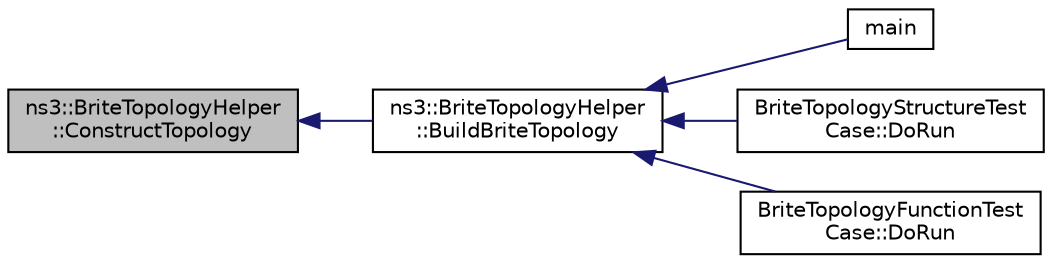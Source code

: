 digraph "ns3::BriteTopologyHelper::ConstructTopology"
{
  edge [fontname="Helvetica",fontsize="10",labelfontname="Helvetica",labelfontsize="10"];
  node [fontname="Helvetica",fontsize="10",shape=record];
  rankdir="LR";
  Node1 [label="ns3::BriteTopologyHelper\l::ConstructTopology",height=0.2,width=0.4,color="black", fillcolor="grey75", style="filled", fontcolor="black"];
  Node1 -> Node2 [dir="back",color="midnightblue",fontsize="10",style="solid"];
  Node2 [label="ns3::BriteTopologyHelper\l::BuildBriteTopology",height=0.2,width=0.4,color="black", fillcolor="white", style="filled",URL="$da/dee/classns3_1_1BriteTopologyHelper.html#a44c7d4b65e9200851ef20283f51f0e84"];
  Node2 -> Node3 [dir="back",color="midnightblue",fontsize="10",style="solid"];
  Node3 [label="main",height=0.2,width=0.4,color="black", fillcolor="white", style="filled",URL="$dd/da4/brite-generic-example_8cc.html#a0ddf1224851353fc92bfbff6f499fa97"];
  Node2 -> Node4 [dir="back",color="midnightblue",fontsize="10",style="solid"];
  Node4 [label="BriteTopologyStructureTest\lCase::DoRun",height=0.2,width=0.4,color="black", fillcolor="white", style="filled",URL="$de/d42/classBriteTopologyStructureTestCase.html#ac13fcdb7f752c3ae580f473a1a245619",tooltip="Implementation to actually run this TestCase. "];
  Node2 -> Node5 [dir="back",color="midnightblue",fontsize="10",style="solid"];
  Node5 [label="BriteTopologyFunctionTest\lCase::DoRun",height=0.2,width=0.4,color="black", fillcolor="white", style="filled",URL="$d6/df2/classBriteTopologyFunctionTestCase.html#a8646dcfe4cd680f0fb25c5f70b2b46d6",tooltip="Implementation to actually run this TestCase. "];
}

